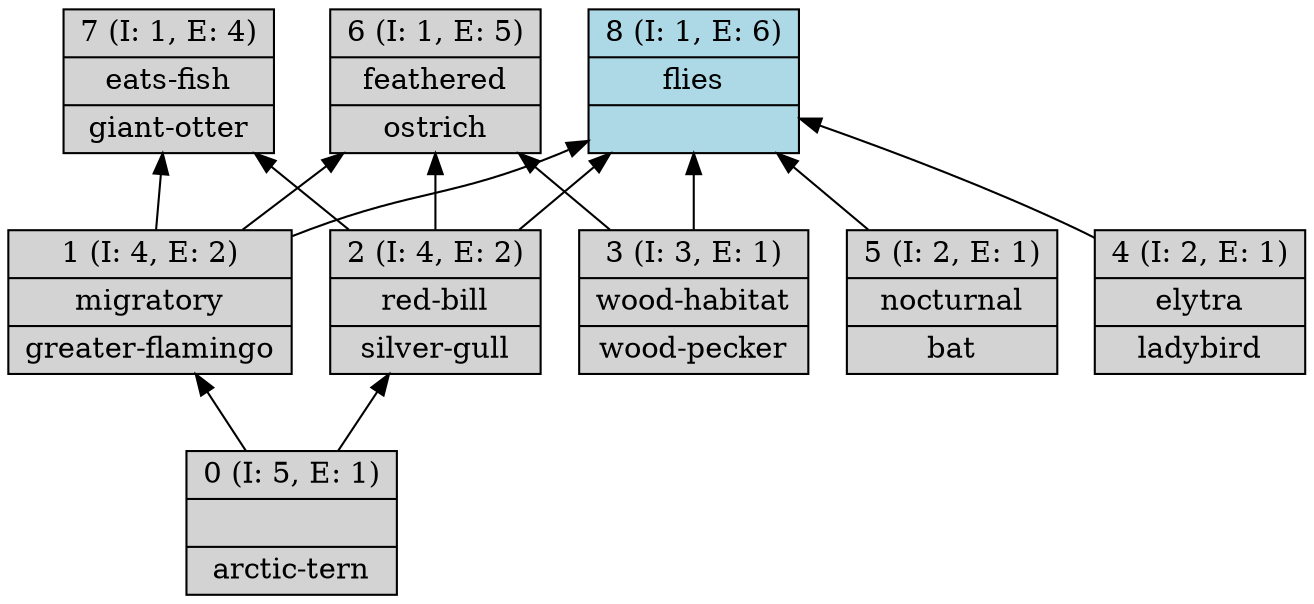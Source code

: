 digraph G { 
	rankdir=BT;
0 [shape=record,style=filled,label="{0 (I: 5, E: 1)||arctic-tern\n}"];
1 [shape=record,style=filled,label="{1 (I: 4, E: 2)|migratory\n|greater-flamingo\n}"];
2 [shape=record,style=filled,label="{2 (I: 4, E: 2)|red-bill\n|silver-gull\n}"];
3 [shape=record,style=filled,label="{3 (I: 3, E: 1)|wood-habitat\n|wood-pecker\n}"];
4 [shape=record,style=filled,label="{4 (I: 2, E: 1)|elytra\n|ladybird\n}"];
5 [shape=record,style=filled,label="{5 (I: 2, E: 1)|nocturnal\n|bat\n}"];
6 [shape=record,style=filled,label="{6 (I: 1, E: 5)|feathered\n|ostrich\n}"];
7 [shape=record,style=filled,label="{7 (I: 1, E: 4)|eats-fish\n|giant-otter\n}"];
8 [shape=record,style=filled,fillcolor=lightblue,label="{8 (I: 1, E: 6)|flies\n|}"];
	0 -> 1
	0 -> 2
	1 -> 6
	1 -> 7
	1 -> 8
	2 -> 6
	2 -> 7
	2 -> 8
	3 -> 6
	3 -> 8
	4 -> 8
	5 -> 8
}